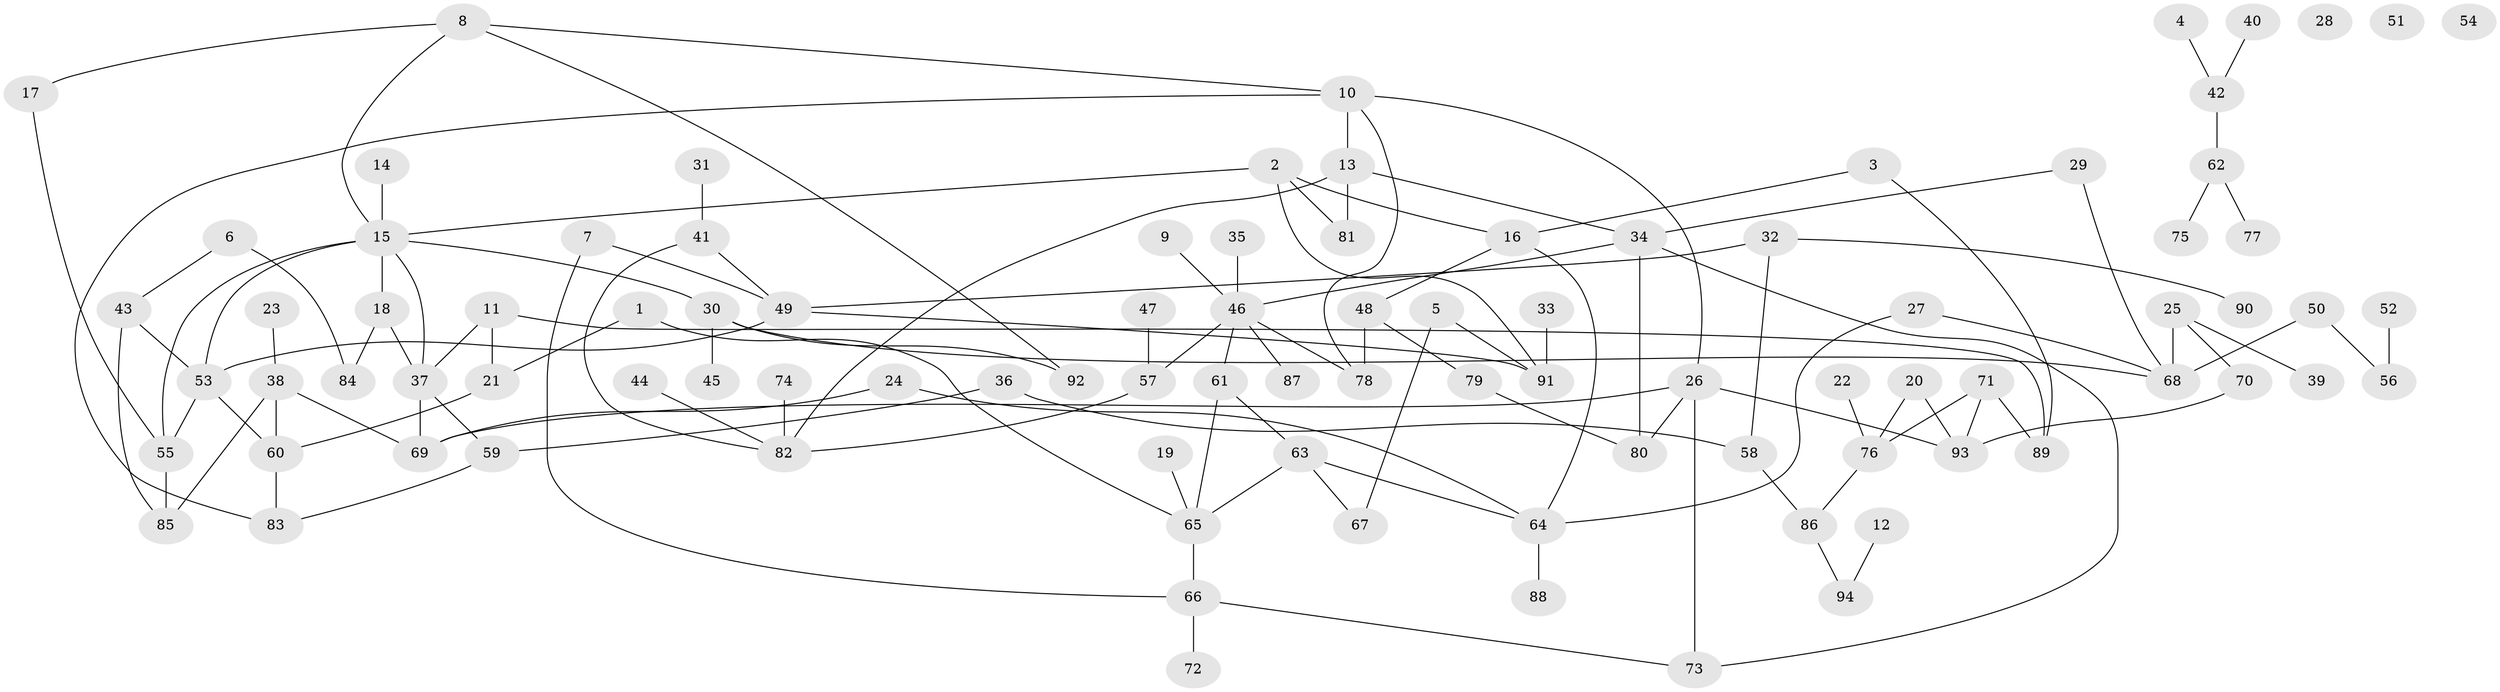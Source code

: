 // Generated by graph-tools (version 1.1) at 2025/49/03/09/25 03:49:14]
// undirected, 94 vertices, 125 edges
graph export_dot {
graph [start="1"]
  node [color=gray90,style=filled];
  1;
  2;
  3;
  4;
  5;
  6;
  7;
  8;
  9;
  10;
  11;
  12;
  13;
  14;
  15;
  16;
  17;
  18;
  19;
  20;
  21;
  22;
  23;
  24;
  25;
  26;
  27;
  28;
  29;
  30;
  31;
  32;
  33;
  34;
  35;
  36;
  37;
  38;
  39;
  40;
  41;
  42;
  43;
  44;
  45;
  46;
  47;
  48;
  49;
  50;
  51;
  52;
  53;
  54;
  55;
  56;
  57;
  58;
  59;
  60;
  61;
  62;
  63;
  64;
  65;
  66;
  67;
  68;
  69;
  70;
  71;
  72;
  73;
  74;
  75;
  76;
  77;
  78;
  79;
  80;
  81;
  82;
  83;
  84;
  85;
  86;
  87;
  88;
  89;
  90;
  91;
  92;
  93;
  94;
  1 -- 21;
  1 -- 65;
  2 -- 15;
  2 -- 16;
  2 -- 81;
  2 -- 91;
  3 -- 16;
  3 -- 89;
  4 -- 42;
  5 -- 67;
  5 -- 91;
  6 -- 43;
  6 -- 84;
  7 -- 49;
  7 -- 66;
  8 -- 10;
  8 -- 15;
  8 -- 17;
  8 -- 92;
  9 -- 46;
  10 -- 13;
  10 -- 26;
  10 -- 78;
  10 -- 83;
  11 -- 21;
  11 -- 37;
  11 -- 89;
  12 -- 94;
  13 -- 34;
  13 -- 81;
  13 -- 82;
  14 -- 15;
  15 -- 18;
  15 -- 30;
  15 -- 37;
  15 -- 53;
  15 -- 55;
  16 -- 48;
  16 -- 64;
  17 -- 55;
  18 -- 37;
  18 -- 84;
  19 -- 65;
  20 -- 76;
  20 -- 93;
  21 -- 60;
  22 -- 76;
  23 -- 38;
  24 -- 64;
  24 -- 69;
  25 -- 39;
  25 -- 68;
  25 -- 70;
  26 -- 69;
  26 -- 73;
  26 -- 80;
  26 -- 93;
  27 -- 64;
  27 -- 68;
  29 -- 34;
  29 -- 68;
  30 -- 45;
  30 -- 68;
  30 -- 92;
  31 -- 41;
  32 -- 49;
  32 -- 58;
  32 -- 90;
  33 -- 91;
  34 -- 46;
  34 -- 73;
  34 -- 80;
  35 -- 46;
  36 -- 58;
  36 -- 59;
  37 -- 59;
  37 -- 69;
  38 -- 60;
  38 -- 69;
  38 -- 85;
  40 -- 42;
  41 -- 49;
  41 -- 82;
  42 -- 62;
  43 -- 53;
  43 -- 85;
  44 -- 82;
  46 -- 57;
  46 -- 61;
  46 -- 78;
  46 -- 87;
  47 -- 57;
  48 -- 78;
  48 -- 79;
  49 -- 53;
  49 -- 91;
  50 -- 56;
  50 -- 68;
  52 -- 56;
  53 -- 55;
  53 -- 60;
  55 -- 85;
  57 -- 82;
  58 -- 86;
  59 -- 83;
  60 -- 83;
  61 -- 63;
  61 -- 65;
  62 -- 75;
  62 -- 77;
  63 -- 64;
  63 -- 65;
  63 -- 67;
  64 -- 88;
  65 -- 66;
  66 -- 72;
  66 -- 73;
  70 -- 93;
  71 -- 76;
  71 -- 89;
  71 -- 93;
  74 -- 82;
  76 -- 86;
  79 -- 80;
  86 -- 94;
}
